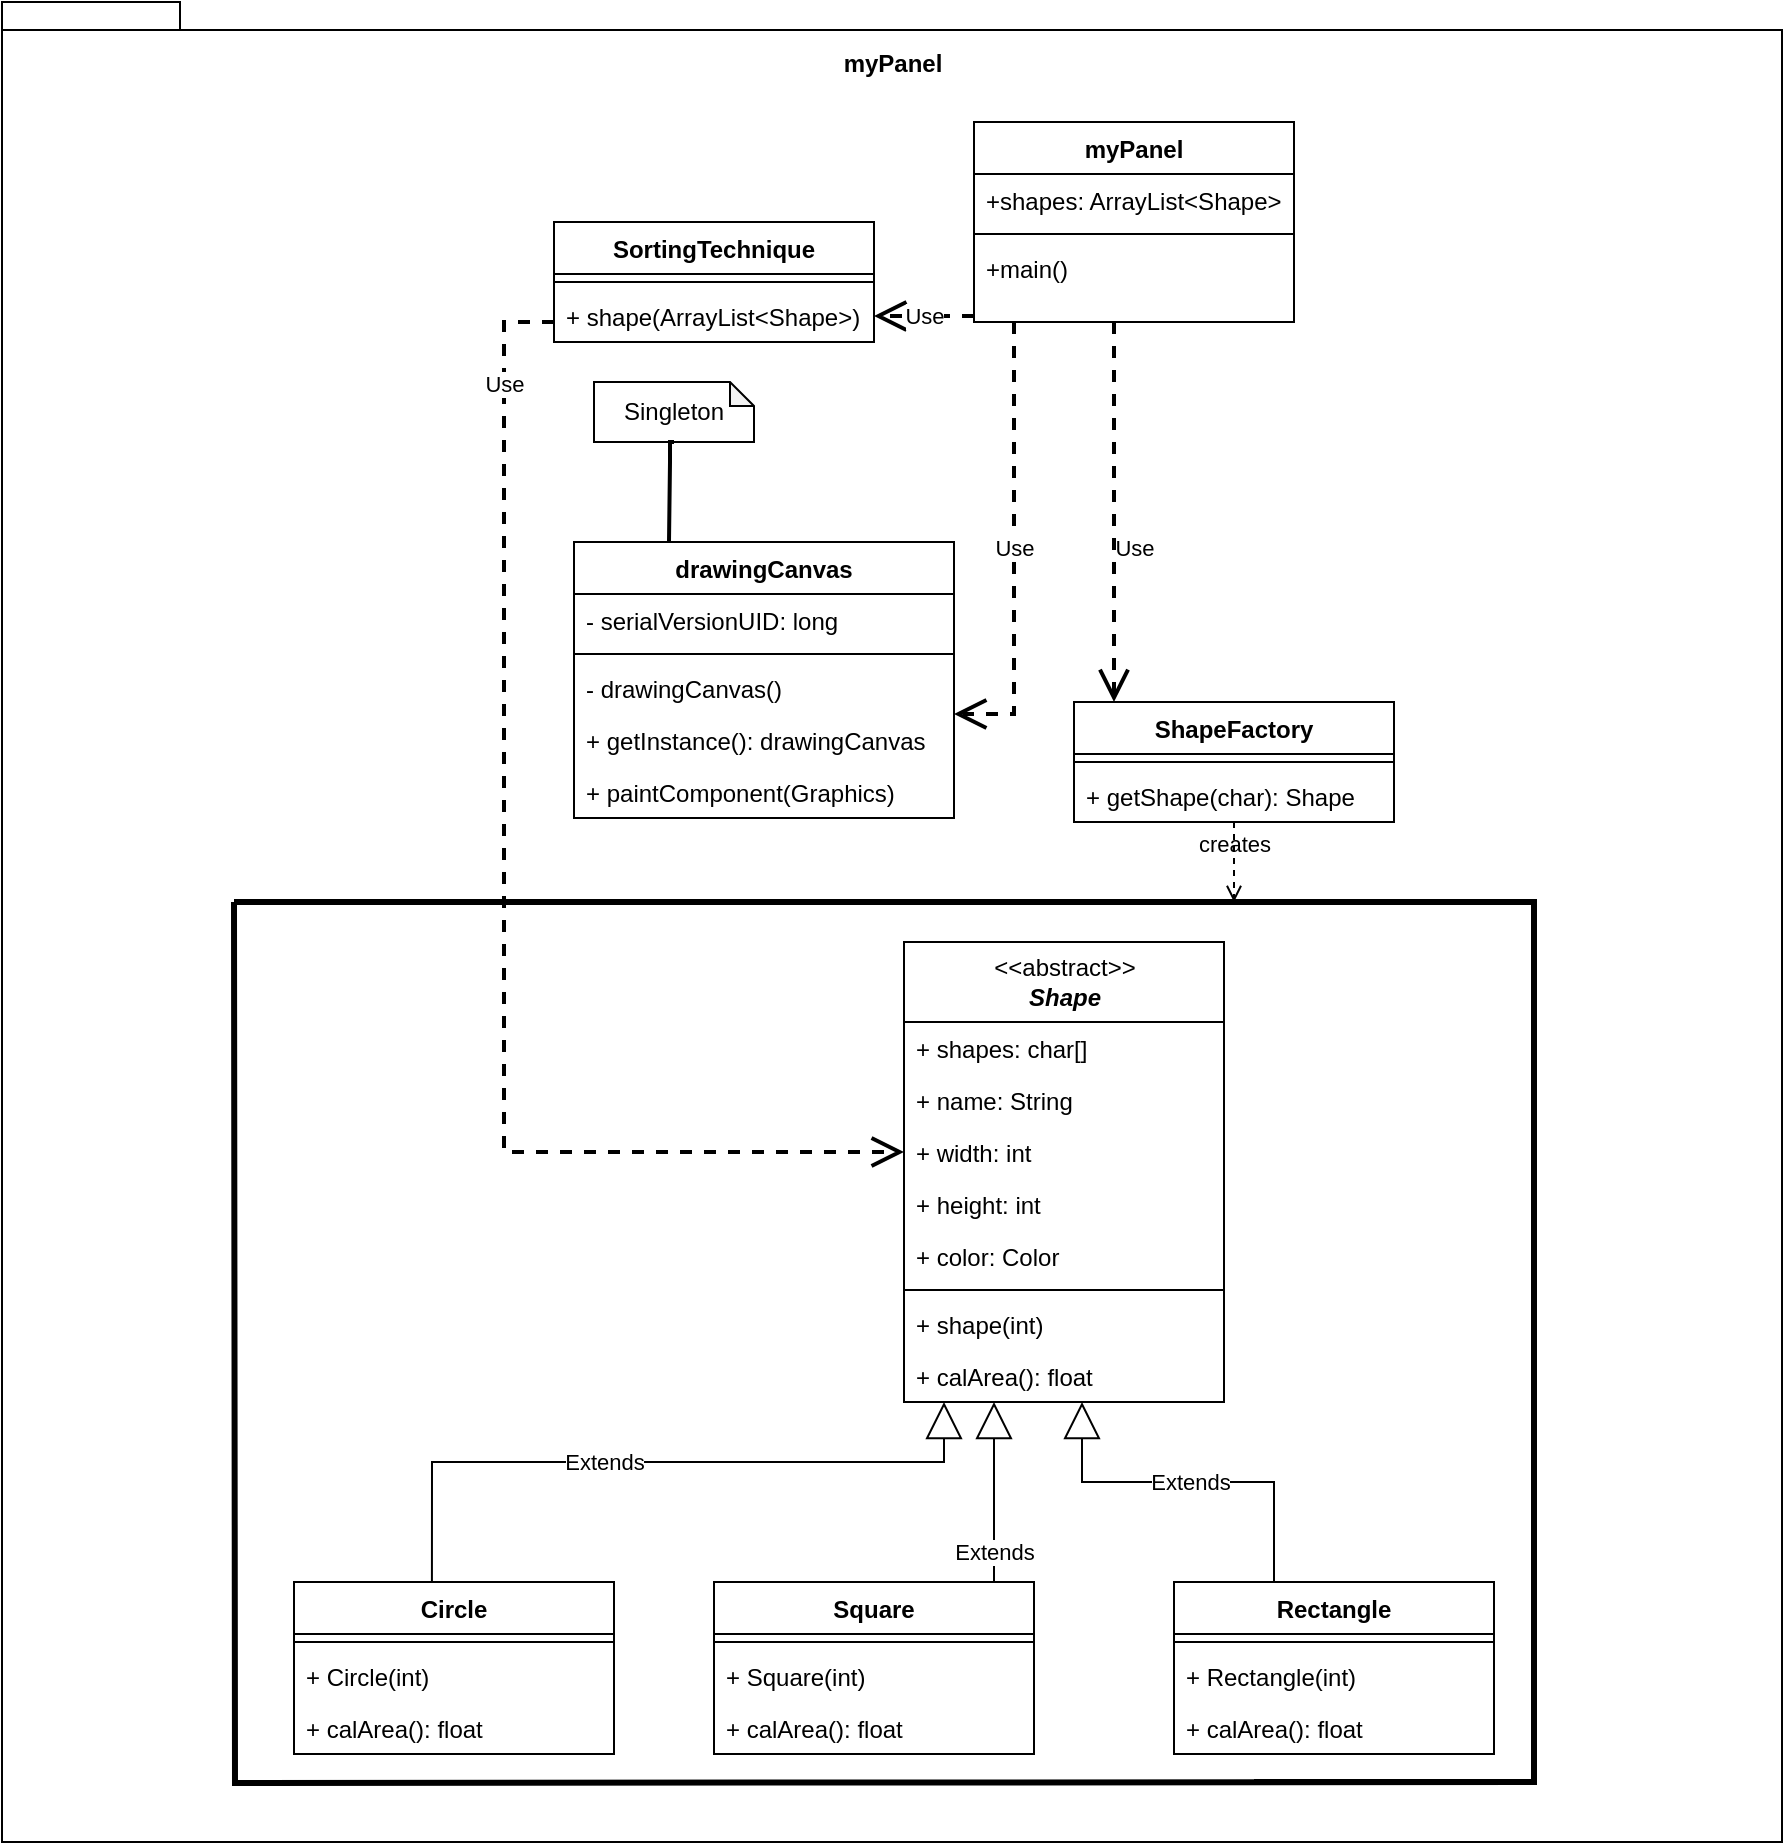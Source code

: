 <mxfile version="15.4.0" type="device"><diagram id="C5RBs43oDa-KdzZeNtuy" name="Page-1"><mxGraphModel dx="1240" dy="1898" grid="1" gridSize="10" guides="1" tooltips="1" connect="1" arrows="1" fold="1" page="1" pageScale="1" pageWidth="1827" pageHeight="1169" math="0" shadow="0"><root><mxCell id="WIyWlLk6GJQsqaUBKTNV-0"/><mxCell id="WIyWlLk6GJQsqaUBKTNV-1" parent="WIyWlLk6GJQsqaUBKTNV-0"/><mxCell id="Q6wtzR7bBtPGldaJ8KIb-1" value="&lt;p style=&quot;line-height: 150%&quot;&gt;myPanel&lt;/p&gt;&lt;p style=&quot;line-height: 150%&quot;&gt;&lt;br&gt;&lt;/p&gt;&lt;p style=&quot;line-height: 150%&quot;&gt;&lt;br&gt;&lt;/p&gt;&lt;p style=&quot;line-height: 150%&quot;&gt;&lt;br&gt;&lt;/p&gt;&lt;p style=&quot;line-height: 150%&quot;&gt;&lt;br&gt;&lt;/p&gt;&lt;p style=&quot;line-height: 150%&quot;&gt;&lt;br&gt;&lt;/p&gt;&lt;p style=&quot;line-height: 150%&quot;&gt;&lt;br&gt;&lt;/p&gt;&lt;p style=&quot;line-height: 150%&quot;&gt;&lt;br&gt;&lt;/p&gt;&lt;p style=&quot;line-height: 150%&quot;&gt;&lt;br&gt;&lt;/p&gt;&lt;p style=&quot;line-height: 150%&quot;&gt;&lt;br&gt;&lt;/p&gt;&lt;p style=&quot;line-height: 150%&quot;&gt;&lt;br&gt;&lt;/p&gt;&lt;p style=&quot;line-height: 150%&quot;&gt;&lt;br&gt;&lt;/p&gt;&lt;p style=&quot;line-height: 150%&quot;&gt;&lt;br&gt;&lt;/p&gt;&lt;p style=&quot;line-height: 150%&quot;&gt;&lt;br&gt;&lt;/p&gt;&lt;p style=&quot;line-height: 150%&quot;&gt;&lt;br&gt;&lt;/p&gt;&lt;p style=&quot;line-height: 150%&quot;&gt;&lt;br&gt;&lt;/p&gt;&lt;p style=&quot;line-height: 150%&quot;&gt;&lt;br&gt;&lt;/p&gt;&lt;p style=&quot;line-height: 150%&quot;&gt;&lt;br&gt;&lt;/p&gt;&lt;p style=&quot;line-height: 150%&quot;&gt;&lt;br&gt;&lt;/p&gt;&lt;p style=&quot;line-height: 150%&quot;&gt;&lt;br&gt;&lt;/p&gt;&lt;p style=&quot;line-height: 150%&quot;&gt;&lt;br&gt;&lt;/p&gt;&lt;p style=&quot;line-height: 150%&quot;&gt;&lt;br&gt;&lt;/p&gt;&lt;p style=&quot;line-height: 150%&quot;&gt;&lt;br&gt;&lt;/p&gt;&lt;p style=&quot;line-height: 150%&quot;&gt;&lt;br&gt;&lt;/p&gt;&lt;p style=&quot;line-height: 150%&quot;&gt;&lt;br&gt;&lt;/p&gt;&lt;p style=&quot;line-height: 150%&quot;&gt;&lt;br&gt;&lt;/p&gt;&lt;p style=&quot;line-height: 150%&quot;&gt;&lt;br&gt;&lt;/p&gt;&lt;p style=&quot;line-height: 150%&quot;&gt;&lt;br&gt;&lt;/p&gt;&lt;p style=&quot;line-height: 150%&quot;&gt;&lt;br&gt;&lt;/p&gt;&lt;p style=&quot;line-height: 150%&quot;&gt;&lt;br&gt;&lt;/p&gt;" style="shape=folder;fontStyle=1;spacingTop=10;tabWidth=40;tabHeight=14;tabPosition=left;html=1;align=center;" vertex="1" parent="WIyWlLk6GJQsqaUBKTNV-1"><mxGeometry x="220" y="-170" width="890" height="920" as="geometry"/></mxCell><mxCell id="Le3WBbt5asXJ-tY5au-J-60" value="" style="group" parent="WIyWlLk6GJQsqaUBKTNV-1" vertex="1" connectable="0"><mxGeometry x="440" y="310" width="421" height="310" as="geometry"/></mxCell><mxCell id="Le3WBbt5asXJ-tY5au-J-5" value="" style="swimlane;fontStyle=3;align=center;verticalAlign=top;childLayout=stackLayout;horizontal=1;startSize=0;horizontalStack=0;resizeParent=1;resizeParentMax=0;resizeLast=0;collapsible=1;marginBottom=0;" parent="Le3WBbt5asXJ-tY5au-J-60" vertex="1"><mxGeometry x="231" y="-10" width="160" height="230" as="geometry"><mxRectangle x="231" width="110" height="30" as="alternateBounds"/></mxGeometry></mxCell><mxCell id="Q6wtzR7bBtPGldaJ8KIb-7" value="&amp;lt;&amp;lt;abstract&amp;gt;&amp;gt;&lt;br&gt;&lt;b&gt;&lt;i&gt;Shape&lt;/i&gt;&lt;/b&gt;" style="text;html=1;align=center;verticalAlign=middle;dashed=0;fillColor=#ffffff;strokeColor=#000000;" vertex="1" parent="Le3WBbt5asXJ-tY5au-J-5"><mxGeometry width="160" height="40" as="geometry"/></mxCell><mxCell id="Le3WBbt5asXJ-tY5au-J-6" value="+ shapes: char[]" style="text;strokeColor=none;fillColor=none;align=left;verticalAlign=top;spacingLeft=4;spacingRight=4;overflow=hidden;rotatable=0;points=[[0,0.5],[1,0.5]];portConstraint=eastwest;" parent="Le3WBbt5asXJ-tY5au-J-5" vertex="1"><mxGeometry y="40" width="160" height="26" as="geometry"/></mxCell><mxCell id="Le3WBbt5asXJ-tY5au-J-11" value="+ name: String" style="text;strokeColor=none;fillColor=none;align=left;verticalAlign=top;spacingLeft=4;spacingRight=4;overflow=hidden;rotatable=0;points=[[0,0.5],[1,0.5]];portConstraint=eastwest;" parent="Le3WBbt5asXJ-tY5au-J-5" vertex="1"><mxGeometry y="66" width="160" height="26" as="geometry"/></mxCell><mxCell id="Le3WBbt5asXJ-tY5au-J-12" value="+ width: int" style="text;strokeColor=none;fillColor=none;align=left;verticalAlign=top;spacingLeft=4;spacingRight=4;overflow=hidden;rotatable=0;points=[[0,0.5],[1,0.5]];portConstraint=eastwest;" parent="Le3WBbt5asXJ-tY5au-J-5" vertex="1"><mxGeometry y="92" width="160" height="26" as="geometry"/></mxCell><mxCell id="Le3WBbt5asXJ-tY5au-J-10" value="+ height: int" style="text;strokeColor=none;fillColor=none;align=left;verticalAlign=top;spacingLeft=4;spacingRight=4;overflow=hidden;rotatable=0;points=[[0,0.5],[1,0.5]];portConstraint=eastwest;" parent="Le3WBbt5asXJ-tY5au-J-5" vertex="1"><mxGeometry y="118" width="160" height="26" as="geometry"/></mxCell><mxCell id="Le3WBbt5asXJ-tY5au-J-13" value="+ color: Color" style="text;strokeColor=none;fillColor=none;align=left;verticalAlign=top;spacingLeft=4;spacingRight=4;overflow=hidden;rotatable=0;points=[[0,0.5],[1,0.5]];portConstraint=eastwest;" parent="Le3WBbt5asXJ-tY5au-J-5" vertex="1"><mxGeometry y="144" width="160" height="26" as="geometry"/></mxCell><mxCell id="Le3WBbt5asXJ-tY5au-J-7" value="" style="line;strokeWidth=1;fillColor=none;align=left;verticalAlign=middle;spacingTop=-1;spacingLeft=3;spacingRight=3;rotatable=0;labelPosition=right;points=[];portConstraint=eastwest;" parent="Le3WBbt5asXJ-tY5au-J-5" vertex="1"><mxGeometry y="170" width="160" height="8" as="geometry"/></mxCell><mxCell id="Le3WBbt5asXJ-tY5au-J-14" value="+ shape(int)" style="text;strokeColor=none;fillColor=none;align=left;verticalAlign=top;spacingLeft=4;spacingRight=4;overflow=hidden;rotatable=0;points=[[0,0.5],[1,0.5]];portConstraint=eastwest;" parent="Le3WBbt5asXJ-tY5au-J-5" vertex="1"><mxGeometry y="178" width="160" height="26" as="geometry"/></mxCell><mxCell id="Le3WBbt5asXJ-tY5au-J-8" value="+ calArea(): float" style="text;strokeColor=none;fillColor=none;align=left;verticalAlign=top;spacingLeft=4;spacingRight=4;overflow=hidden;rotatable=0;points=[[0,0.5],[1,0.5]];portConstraint=eastwest;" parent="Le3WBbt5asXJ-tY5au-J-5" vertex="1"><mxGeometry y="204" width="160" height="26" as="geometry"/></mxCell><mxCell id="Le3WBbt5asXJ-tY5au-J-39" value="Extends" style="endArrow=block;endSize=16;endFill=0;html=1;rounded=0;edgeStyle=orthogonalEdgeStyle;exitX=0.431;exitY=0.012;exitDx=0;exitDy=0;exitPerimeter=0;" parent="Le3WBbt5asXJ-tY5au-J-60" source="Le3WBbt5asXJ-tY5au-J-17" edge="1"><mxGeometry x="-0.153" width="160" relative="1" as="geometry"><mxPoint x="151" y="216" as="sourcePoint"/><mxPoint x="251" y="220" as="targetPoint"/><Array as="points"><mxPoint y="250"/><mxPoint x="251" y="250"/><mxPoint x="251" y="216"/></Array><mxPoint as="offset"/></mxGeometry></mxCell><mxCell id="Le3WBbt5asXJ-tY5au-J-43" value="Extends" style="endArrow=block;endSize=16;endFill=0;html=1;rounded=0;edgeStyle=orthogonalEdgeStyle;exitX=0.5;exitY=0;exitDx=0;exitDy=0;" parent="WIyWlLk6GJQsqaUBKTNV-1" source="Le3WBbt5asXJ-tY5au-J-30" target="Le3WBbt5asXJ-tY5au-J-8" edge="1"><mxGeometry width="160" relative="1" as="geometry"><mxPoint x="556" y="750" as="sourcePoint"/><mxPoint x="716" y="530" as="targetPoint"/><Array as="points"><mxPoint x="716" y="620"/></Array></mxGeometry></mxCell><mxCell id="Le3WBbt5asXJ-tY5au-J-44" value="Extends" style="endArrow=block;endSize=16;endFill=0;html=1;rounded=0;edgeStyle=orthogonalEdgeStyle;exitX=0.325;exitY=0;exitDx=0;exitDy=0;exitPerimeter=0;" parent="WIyWlLk6GJQsqaUBKTNV-1" source="Le3WBbt5asXJ-tY5au-J-34" target="Le3WBbt5asXJ-tY5au-J-8" edge="1"><mxGeometry width="160" relative="1" as="geometry"><mxPoint x="856" y="610" as="sourcePoint"/><mxPoint x="996" y="580" as="targetPoint"/><Array as="points"><mxPoint x="856" y="620"/><mxPoint x="856" y="570"/><mxPoint x="760" y="570"/></Array></mxGeometry></mxCell><mxCell id="Le3WBbt5asXJ-tY5au-J-65" value="" style="endArrow=none;startArrow=none;endFill=0;startFill=0;endSize=8;html=1;verticalAlign=bottom;labelBackgroundColor=none;strokeWidth=3;rounded=0;edgeStyle=orthogonalEdgeStyle;" parent="WIyWlLk6GJQsqaUBKTNV-1" edge="1"><mxGeometry width="160" relative="1" as="geometry"><mxPoint x="986" y="720" as="sourcePoint"/><mxPoint x="336" y="280" as="targetPoint"/></mxGeometry></mxCell><mxCell id="Le3WBbt5asXJ-tY5au-J-66" value="" style="endArrow=none;startArrow=none;endFill=0;startFill=0;endSize=8;html=1;verticalAlign=bottom;labelBackgroundColor=none;strokeWidth=3;rounded=0;edgeStyle=orthogonalEdgeStyle;" parent="WIyWlLk6GJQsqaUBKTNV-1" edge="1"><mxGeometry width="160" relative="1" as="geometry"><mxPoint x="846" y="720" as="sourcePoint"/><mxPoint x="336" y="280" as="targetPoint"/><Array as="points"><mxPoint x="986" y="720"/><mxPoint x="986" y="280"/></Array></mxGeometry></mxCell><mxCell id="zkfFHV4jXpPFQw0GAbJ--0" value="myPanel" style="swimlane;fontStyle=1;align=center;verticalAlign=top;childLayout=stackLayout;horizontal=1;startSize=26;horizontalStack=0;resizeParent=1;resizeLast=0;collapsible=1;marginBottom=0;rounded=0;shadow=0;strokeWidth=1;" parent="WIyWlLk6GJQsqaUBKTNV-1" vertex="1"><mxGeometry x="706" y="-110" width="160" height="100" as="geometry"><mxRectangle x="230" y="140" width="160" height="26" as="alternateBounds"/></mxGeometry></mxCell><mxCell id="zkfFHV4jXpPFQw0GAbJ--1" value="+shapes: ArrayList&lt;Shape&gt;" style="text;align=left;verticalAlign=top;spacingLeft=4;spacingRight=4;overflow=hidden;rotatable=0;points=[[0,0.5],[1,0.5]];portConstraint=eastwest;" parent="zkfFHV4jXpPFQw0GAbJ--0" vertex="1"><mxGeometry y="26" width="160" height="26" as="geometry"/></mxCell><mxCell id="zkfFHV4jXpPFQw0GAbJ--4" value="" style="line;html=1;strokeWidth=1;align=left;verticalAlign=middle;spacingTop=-1;spacingLeft=3;spacingRight=3;rotatable=0;labelPosition=right;points=[];portConstraint=eastwest;" parent="zkfFHV4jXpPFQw0GAbJ--0" vertex="1"><mxGeometry y="52" width="160" height="8" as="geometry"/></mxCell><mxCell id="zkfFHV4jXpPFQw0GAbJ--5" value="+main()&#10;" style="text;align=left;verticalAlign=top;spacingLeft=4;spacingRight=4;overflow=hidden;rotatable=0;points=[[0,0.5],[1,0.5]];portConstraint=eastwest;" parent="zkfFHV4jXpPFQw0GAbJ--0" vertex="1"><mxGeometry y="60" width="160" height="26" as="geometry"/></mxCell><mxCell id="Le3WBbt5asXJ-tY5au-J-1" value="ShapeFactory" style="swimlane;fontStyle=1;align=center;verticalAlign=top;childLayout=stackLayout;horizontal=1;startSize=26;horizontalStack=0;resizeParent=1;resizeParentMax=0;resizeLast=0;collapsible=1;marginBottom=0;" parent="WIyWlLk6GJQsqaUBKTNV-1" vertex="1"><mxGeometry x="756" y="180" width="160" height="60" as="geometry"/></mxCell><mxCell id="Le3WBbt5asXJ-tY5au-J-3" value="" style="line;strokeWidth=1;fillColor=none;align=left;verticalAlign=middle;spacingTop=-1;spacingLeft=3;spacingRight=3;rotatable=0;labelPosition=right;points=[];portConstraint=eastwest;" parent="Le3WBbt5asXJ-tY5au-J-1" vertex="1"><mxGeometry y="26" width="160" height="8" as="geometry"/></mxCell><mxCell id="Le3WBbt5asXJ-tY5au-J-4" value="+ getShape(char): Shape" style="text;strokeColor=none;fillColor=none;align=left;verticalAlign=top;spacingLeft=4;spacingRight=4;overflow=hidden;rotatable=0;points=[[0,0.5],[1,0.5]];portConstraint=eastwest;" parent="Le3WBbt5asXJ-tY5au-J-1" vertex="1"><mxGeometry y="34" width="160" height="26" as="geometry"/></mxCell><mxCell id="Le3WBbt5asXJ-tY5au-J-79" value="Use" style="endArrow=open;endSize=12;dashed=1;html=1;rounded=0;strokeWidth=2;edgeStyle=orthogonalEdgeStyle;exitX=0.25;exitY=1;exitDx=0;exitDy=0;" parent="WIyWlLk6GJQsqaUBKTNV-1" edge="1"><mxGeometry width="160" relative="1" as="geometry"><mxPoint x="726.0" y="-10" as="sourcePoint"/><mxPoint x="696" y="186" as="targetPoint"/><Array as="points"><mxPoint x="726" y="186"/></Array></mxGeometry></mxCell><mxCell id="Le3WBbt5asXJ-tY5au-J-46" value="SortingTechnique" style="swimlane;fontStyle=1;align=center;verticalAlign=top;childLayout=stackLayout;horizontal=1;startSize=26;horizontalStack=0;resizeParent=1;resizeParentMax=0;resizeLast=0;collapsible=1;marginBottom=0;" parent="WIyWlLk6GJQsqaUBKTNV-1" vertex="1"><mxGeometry x="496" y="-60" width="160" height="60" as="geometry"/></mxCell><mxCell id="Le3WBbt5asXJ-tY5au-J-48" value="" style="line;strokeWidth=1;fillColor=none;align=left;verticalAlign=middle;spacingTop=-1;spacingLeft=3;spacingRight=3;rotatable=0;labelPosition=right;points=[];portConstraint=eastwest;" parent="Le3WBbt5asXJ-tY5au-J-46" vertex="1"><mxGeometry y="26" width="160" height="8" as="geometry"/></mxCell><mxCell id="Le3WBbt5asXJ-tY5au-J-49" value="+ shape(ArrayList&lt;Shape&gt;)" style="text;strokeColor=none;fillColor=none;align=left;verticalAlign=top;spacingLeft=4;spacingRight=4;overflow=hidden;rotatable=0;points=[[0,0.5],[1,0.5]];portConstraint=eastwest;" parent="Le3WBbt5asXJ-tY5au-J-46" vertex="1"><mxGeometry y="34" width="160" height="26" as="geometry"/></mxCell><mxCell id="Le3WBbt5asXJ-tY5au-J-50" value="drawingCanvas" style="swimlane;fontStyle=1;align=center;verticalAlign=top;childLayout=stackLayout;horizontal=1;startSize=26;horizontalStack=0;resizeParent=1;resizeParentMax=0;resizeLast=0;collapsible=1;marginBottom=0;" parent="WIyWlLk6GJQsqaUBKTNV-1" vertex="1"><mxGeometry x="506" y="100" width="190" height="138" as="geometry"/></mxCell><mxCell id="Le3WBbt5asXJ-tY5au-J-51" value="- serialVersionUID: long" style="text;strokeColor=none;fillColor=none;align=left;verticalAlign=top;spacingLeft=4;spacingRight=4;overflow=hidden;rotatable=0;points=[[0,0.5],[1,0.5]];portConstraint=eastwest;" parent="Le3WBbt5asXJ-tY5au-J-50" vertex="1"><mxGeometry y="26" width="190" height="26" as="geometry"/></mxCell><mxCell id="Le3WBbt5asXJ-tY5au-J-52" value="" style="line;strokeWidth=1;fillColor=none;align=left;verticalAlign=middle;spacingTop=-1;spacingLeft=3;spacingRight=3;rotatable=0;labelPosition=right;points=[];portConstraint=eastwest;" parent="Le3WBbt5asXJ-tY5au-J-50" vertex="1"><mxGeometry y="52" width="190" height="8" as="geometry"/></mxCell><mxCell id="Le3WBbt5asXJ-tY5au-J-53" value="- drawingCanvas()" style="text;strokeColor=none;fillColor=none;align=left;verticalAlign=top;spacingLeft=4;spacingRight=4;overflow=hidden;rotatable=0;points=[[0,0.5],[1,0.5]];portConstraint=eastwest;" parent="Le3WBbt5asXJ-tY5au-J-50" vertex="1"><mxGeometry y="60" width="190" height="26" as="geometry"/></mxCell><mxCell id="Le3WBbt5asXJ-tY5au-J-54" value="+ getInstance(): drawingCanvas" style="text;strokeColor=none;fillColor=none;align=left;verticalAlign=top;spacingLeft=4;spacingRight=4;overflow=hidden;rotatable=0;points=[[0,0.5],[1,0.5]];portConstraint=eastwest;" parent="Le3WBbt5asXJ-tY5au-J-50" vertex="1"><mxGeometry y="86" width="190" height="26" as="geometry"/></mxCell><mxCell id="Le3WBbt5asXJ-tY5au-J-55" value="+ paintComponent(Graphics)" style="text;strokeColor=none;fillColor=none;align=left;verticalAlign=top;spacingLeft=4;spacingRight=4;overflow=hidden;rotatable=0;points=[[0,0.5],[1,0.5]];portConstraint=eastwest;" parent="Le3WBbt5asXJ-tY5au-J-50" vertex="1"><mxGeometry y="112" width="190" height="26" as="geometry"/></mxCell><mxCell id="Le3WBbt5asXJ-tY5au-J-57" value="Singleton" style="shape=note;whiteSpace=wrap;html=1;backgroundOutline=1;darkOpacity=0.05;size=12;" parent="WIyWlLk6GJQsqaUBKTNV-1" vertex="1"><mxGeometry x="516" y="20" width="80" height="30" as="geometry"/></mxCell><mxCell id="Le3WBbt5asXJ-tY5au-J-78" value="Use" style="endArrow=open;endSize=12;dashed=1;html=1;rounded=0;strokeWidth=2;edgeStyle=orthogonalEdgeStyle;" parent="WIyWlLk6GJQsqaUBKTNV-1" edge="1"><mxGeometry x="0.185" y="10" width="160" relative="1" as="geometry"><mxPoint x="776" y="-10" as="sourcePoint"/><mxPoint x="776" y="180" as="targetPoint"/><Array as="points"><mxPoint x="776" y="-10"/><mxPoint x="776" y="260"/></Array><mxPoint as="offset"/></mxGeometry></mxCell><mxCell id="Le3WBbt5asXJ-tY5au-J-80" value="Use" style="endArrow=open;endSize=12;dashed=1;html=1;rounded=0;strokeWidth=2;edgeStyle=orthogonalEdgeStyle;entryX=1;entryY=0.5;entryDx=0;entryDy=0;" parent="WIyWlLk6GJQsqaUBKTNV-1" target="Le3WBbt5asXJ-tY5au-J-49" edge="1"><mxGeometry width="160" relative="1" as="geometry"><mxPoint x="706" y="-13" as="sourcePoint"/><mxPoint x="866" y="-160" as="targetPoint"/><Array as="points"><mxPoint x="706" y="-13"/></Array></mxGeometry></mxCell><mxCell id="9NmdeItpG_7w8chmzG2r-1" value="" style="endArrow=none;startArrow=none;endFill=0;startFill=0;endSize=8;html=1;verticalAlign=bottom;labelBackgroundColor=none;strokeWidth=2;rounded=0;edgeStyle=orthogonalEdgeStyle;exitX=0.5;exitY=1;exitDx=0;exitDy=0;exitPerimeter=0;entryX=0.25;entryY=0;entryDx=0;entryDy=0;" parent="WIyWlLk6GJQsqaUBKTNV-1" source="Le3WBbt5asXJ-tY5au-J-57" target="Le3WBbt5asXJ-tY5au-J-50" edge="1"><mxGeometry width="160" relative="1" as="geometry"><mxPoint x="576" y="80" as="sourcePoint"/><mxPoint x="736" y="80" as="targetPoint"/><Array as="points"><mxPoint x="554" y="50"/><mxPoint x="554" y="60"/></Array></mxGeometry></mxCell><mxCell id="9NmdeItpG_7w8chmzG2r-3" value="creates" style="html=1;verticalAlign=bottom;labelBackgroundColor=none;endArrow=open;endFill=0;rounded=0;edgeStyle=orthogonalEdgeStyle;dashed=1;" parent="WIyWlLk6GJQsqaUBKTNV-1" edge="1"><mxGeometry width="160" relative="1" as="geometry"><mxPoint x="836" y="240" as="sourcePoint"/><mxPoint x="836" y="280" as="targetPoint"/></mxGeometry></mxCell><mxCell id="Le3WBbt5asXJ-tY5au-J-63" value="" style="group" parent="WIyWlLk6GJQsqaUBKTNV-1" vertex="1" connectable="0"><mxGeometry x="366" y="620" width="600" height="86" as="geometry"/></mxCell><mxCell id="Le3WBbt5asXJ-tY5au-J-17" value="Circle" style="swimlane;fontStyle=1;align=center;verticalAlign=top;childLayout=stackLayout;horizontal=1;startSize=26;horizontalStack=0;resizeParent=1;resizeParentMax=0;resizeLast=0;collapsible=1;marginBottom=0;" parent="Le3WBbt5asXJ-tY5au-J-63" vertex="1"><mxGeometry width="160" height="86" as="geometry"/></mxCell><mxCell id="Le3WBbt5asXJ-tY5au-J-19" value="" style="line;strokeWidth=1;fillColor=none;align=left;verticalAlign=middle;spacingTop=-1;spacingLeft=3;spacingRight=3;rotatable=0;labelPosition=right;points=[];portConstraint=eastwest;" parent="Le3WBbt5asXJ-tY5au-J-17" vertex="1"><mxGeometry y="26" width="160" height="8" as="geometry"/></mxCell><mxCell id="Le3WBbt5asXJ-tY5au-J-20" value="+ Circle(int)" style="text;strokeColor=none;fillColor=none;align=left;verticalAlign=top;spacingLeft=4;spacingRight=4;overflow=hidden;rotatable=0;points=[[0,0.5],[1,0.5]];portConstraint=eastwest;" parent="Le3WBbt5asXJ-tY5au-J-17" vertex="1"><mxGeometry y="34" width="160" height="26" as="geometry"/></mxCell><mxCell id="Le3WBbt5asXJ-tY5au-J-29" value="+ calArea(): float" style="text;strokeColor=none;fillColor=none;align=left;verticalAlign=top;spacingLeft=4;spacingRight=4;overflow=hidden;rotatable=0;points=[[0,0.5],[1,0.5]];portConstraint=eastwest;" parent="Le3WBbt5asXJ-tY5au-J-17" vertex="1"><mxGeometry y="60" width="160" height="26" as="geometry"/></mxCell><mxCell id="Le3WBbt5asXJ-tY5au-J-30" value="Square" style="swimlane;fontStyle=1;align=center;verticalAlign=top;childLayout=stackLayout;horizontal=1;startSize=26;horizontalStack=0;resizeParent=1;resizeParentMax=0;resizeLast=0;collapsible=1;marginBottom=0;" parent="Le3WBbt5asXJ-tY5au-J-63" vertex="1"><mxGeometry x="210" width="160" height="86" as="geometry"/></mxCell><mxCell id="Le3WBbt5asXJ-tY5au-J-31" value="" style="line;strokeWidth=1;fillColor=none;align=left;verticalAlign=middle;spacingTop=-1;spacingLeft=3;spacingRight=3;rotatable=0;labelPosition=right;points=[];portConstraint=eastwest;" parent="Le3WBbt5asXJ-tY5au-J-30" vertex="1"><mxGeometry y="26" width="160" height="8" as="geometry"/></mxCell><mxCell id="Le3WBbt5asXJ-tY5au-J-32" value="+ Square(int)" style="text;strokeColor=none;fillColor=none;align=left;verticalAlign=top;spacingLeft=4;spacingRight=4;overflow=hidden;rotatable=0;points=[[0,0.5],[1,0.5]];portConstraint=eastwest;" parent="Le3WBbt5asXJ-tY5au-J-30" vertex="1"><mxGeometry y="34" width="160" height="26" as="geometry"/></mxCell><mxCell id="Le3WBbt5asXJ-tY5au-J-33" value="+ calArea(): float" style="text;strokeColor=none;fillColor=none;align=left;verticalAlign=top;spacingLeft=4;spacingRight=4;overflow=hidden;rotatable=0;points=[[0,0.5],[1,0.5]];portConstraint=eastwest;" parent="Le3WBbt5asXJ-tY5au-J-30" vertex="1"><mxGeometry y="60" width="160" height="26" as="geometry"/></mxCell><mxCell id="Le3WBbt5asXJ-tY5au-J-34" value="Rectangle" style="swimlane;fontStyle=1;align=center;verticalAlign=top;childLayout=stackLayout;horizontal=1;startSize=26;horizontalStack=0;resizeParent=1;resizeParentMax=0;resizeLast=0;collapsible=1;marginBottom=0;" parent="Le3WBbt5asXJ-tY5au-J-63" vertex="1"><mxGeometry x="440" width="160" height="86" as="geometry"/></mxCell><mxCell id="Le3WBbt5asXJ-tY5au-J-35" value="" style="line;strokeWidth=1;fillColor=none;align=left;verticalAlign=middle;spacingTop=-1;spacingLeft=3;spacingRight=3;rotatable=0;labelPosition=right;points=[];portConstraint=eastwest;" parent="Le3WBbt5asXJ-tY5au-J-34" vertex="1"><mxGeometry y="26" width="160" height="8" as="geometry"/></mxCell><mxCell id="Le3WBbt5asXJ-tY5au-J-36" value="+ Rectangle(int)" style="text;strokeColor=none;fillColor=none;align=left;verticalAlign=top;spacingLeft=4;spacingRight=4;overflow=hidden;rotatable=0;points=[[0,0.5],[1,0.5]];portConstraint=eastwest;" parent="Le3WBbt5asXJ-tY5au-J-34" vertex="1"><mxGeometry y="34" width="160" height="26" as="geometry"/></mxCell><mxCell id="Le3WBbt5asXJ-tY5au-J-37" value="+ calArea(): float" style="text;strokeColor=none;fillColor=none;align=left;verticalAlign=top;spacingLeft=4;spacingRight=4;overflow=hidden;rotatable=0;points=[[0,0.5],[1,0.5]];portConstraint=eastwest;" parent="Le3WBbt5asXJ-tY5au-J-34" vertex="1"><mxGeometry y="60" width="160" height="26" as="geometry"/></mxCell><mxCell id="Q6wtzR7bBtPGldaJ8KIb-3" value="Use" style="endArrow=open;endSize=12;dashed=1;html=1;rounded=0;strokeWidth=2;edgeStyle=orthogonalEdgeStyle;entryX=0;entryY=0.5;entryDx=0;entryDy=0;" edge="1" parent="WIyWlLk6GJQsqaUBKTNV-1" target="Le3WBbt5asXJ-tY5au-J-12"><mxGeometry x="-0.826" width="160" relative="1" as="geometry"><mxPoint x="496" y="-10" as="sourcePoint"/><mxPoint x="446" y="-10" as="targetPoint"/><Array as="points"><mxPoint x="471" y="-10"/><mxPoint x="471" y="405"/></Array><mxPoint as="offset"/></mxGeometry></mxCell></root></mxGraphModel></diagram></mxfile>